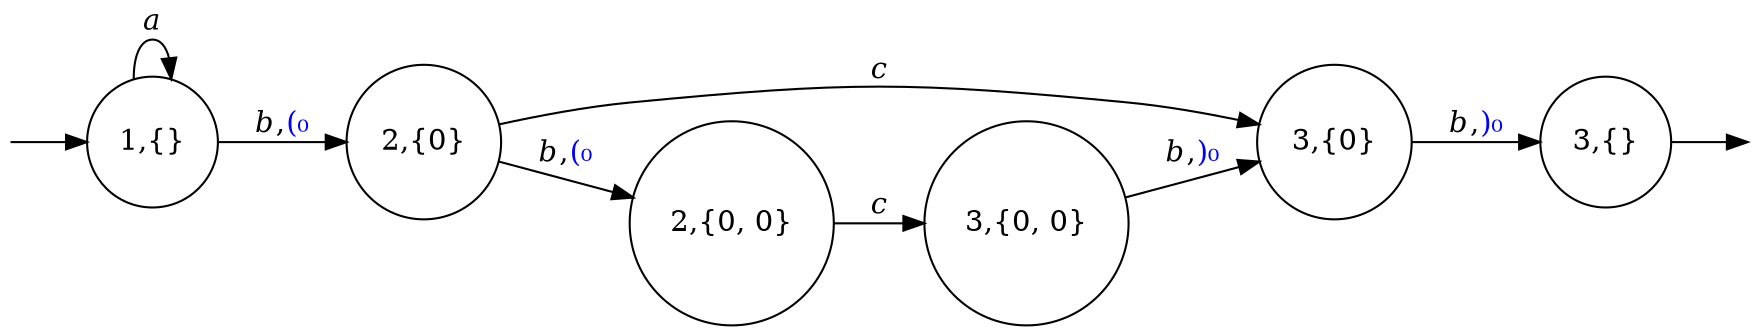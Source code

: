 digraph {
	node [shape=circle];
	Q0 [style=invisible, height=0, width=0, fixedsize=true];
	Q1 [style=invisible, height=0, width=0, fixedsize=true];
	graph [rankdir="LR"];

	Q0 -> "1,{}";
	"3,{}" -> Q1;
	"3,{0, 0}" -> "3,{0}"  [label=<<i>b</i>,<FONT COLOR="blue">)₀</FONT>> ];
	"1,{}" -> "2,{0}"  [label=<<i>b</i>,<FONT COLOR="blue">(₀</FONT>> ];
	"2,{0}" -> "3,{0}"  [label=<<i>c</i>> ];
	"2,{0}" -> "2,{0, 0}"  [label=<<i>b</i>,<FONT COLOR="blue">(₀</FONT>> ];
	"1,{}" -> "1,{}"  [label=<<i>a</i>> ];
	"3,{0}" -> "3,{}"  [label=<<i>b</i>,<FONT COLOR="blue">)₀</FONT>> ];
	"2,{0, 0}" -> "3,{0, 0}"  [label=<<i>c</i>> ];
}
